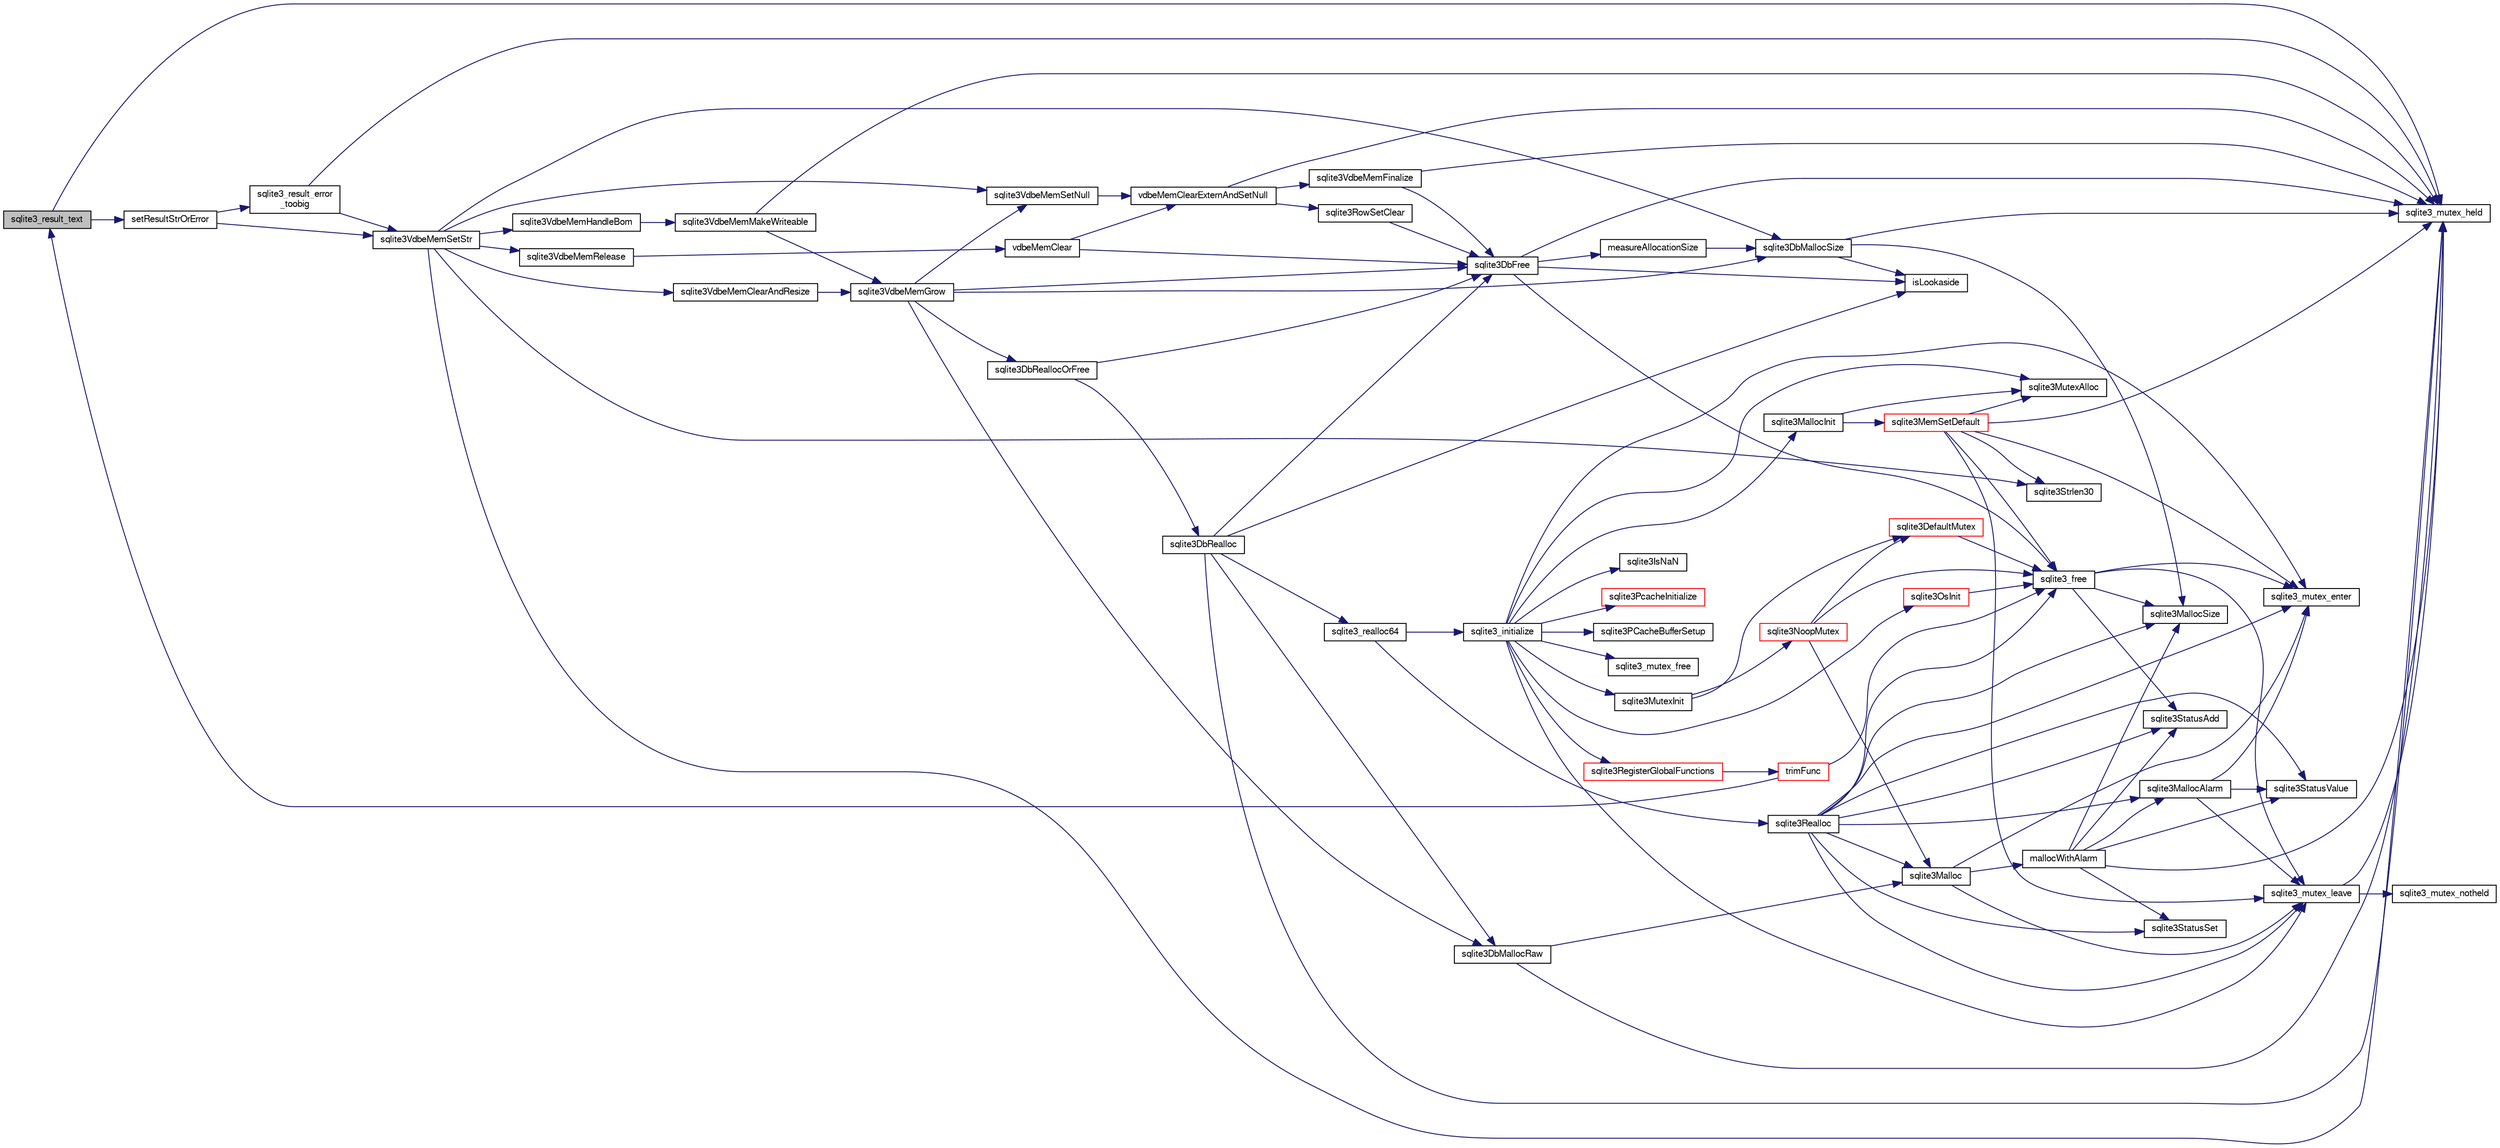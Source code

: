 digraph "sqlite3_result_text"
{
  edge [fontname="FreeSans",fontsize="10",labelfontname="FreeSans",labelfontsize="10"];
  node [fontname="FreeSans",fontsize="10",shape=record];
  rankdir="LR";
  Node376673 [label="sqlite3_result_text",height=0.2,width=0.4,color="black", fillcolor="grey75", style="filled", fontcolor="black"];
  Node376673 -> Node376674 [color="midnightblue",fontsize="10",style="solid",fontname="FreeSans"];
  Node376674 [label="sqlite3_mutex_held",height=0.2,width=0.4,color="black", fillcolor="white", style="filled",URL="$sqlite3_8c.html#acf77da68932b6bc163c5e68547ecc3e7"];
  Node376673 -> Node376675 [color="midnightblue",fontsize="10",style="solid",fontname="FreeSans"];
  Node376675 [label="setResultStrOrError",height=0.2,width=0.4,color="black", fillcolor="white", style="filled",URL="$sqlite3_8c.html#af1d0f45c261a19434fad327798cc6d6b"];
  Node376675 -> Node376676 [color="midnightblue",fontsize="10",style="solid",fontname="FreeSans"];
  Node376676 [label="sqlite3VdbeMemSetStr",height=0.2,width=0.4,color="black", fillcolor="white", style="filled",URL="$sqlite3_8c.html#a9697bec7c3b512483638ea3646191d7d"];
  Node376676 -> Node376674 [color="midnightblue",fontsize="10",style="solid",fontname="FreeSans"];
  Node376676 -> Node376677 [color="midnightblue",fontsize="10",style="solid",fontname="FreeSans"];
  Node376677 [label="sqlite3VdbeMemSetNull",height=0.2,width=0.4,color="black", fillcolor="white", style="filled",URL="$sqlite3_8c.html#ae01092c23aebaf8a3ebdf3954609b410"];
  Node376677 -> Node376678 [color="midnightblue",fontsize="10",style="solid",fontname="FreeSans"];
  Node376678 [label="vdbeMemClearExternAndSetNull",height=0.2,width=0.4,color="black", fillcolor="white", style="filled",URL="$sqlite3_8c.html#a29c41a360fb0e86b817777daf061230c"];
  Node376678 -> Node376674 [color="midnightblue",fontsize="10",style="solid",fontname="FreeSans"];
  Node376678 -> Node376679 [color="midnightblue",fontsize="10",style="solid",fontname="FreeSans"];
  Node376679 [label="sqlite3VdbeMemFinalize",height=0.2,width=0.4,color="black", fillcolor="white", style="filled",URL="$sqlite3_8c.html#a2568220f48ddef81b1c43e401042d9d2"];
  Node376679 -> Node376674 [color="midnightblue",fontsize="10",style="solid",fontname="FreeSans"];
  Node376679 -> Node376680 [color="midnightblue",fontsize="10",style="solid",fontname="FreeSans"];
  Node376680 [label="sqlite3DbFree",height=0.2,width=0.4,color="black", fillcolor="white", style="filled",URL="$sqlite3_8c.html#ac70ab821a6607b4a1b909582dc37a069"];
  Node376680 -> Node376674 [color="midnightblue",fontsize="10",style="solid",fontname="FreeSans"];
  Node376680 -> Node376681 [color="midnightblue",fontsize="10",style="solid",fontname="FreeSans"];
  Node376681 [label="measureAllocationSize",height=0.2,width=0.4,color="black", fillcolor="white", style="filled",URL="$sqlite3_8c.html#a45731e644a22fdb756e2b6337224217a"];
  Node376681 -> Node376682 [color="midnightblue",fontsize="10",style="solid",fontname="FreeSans"];
  Node376682 [label="sqlite3DbMallocSize",height=0.2,width=0.4,color="black", fillcolor="white", style="filled",URL="$sqlite3_8c.html#aa397e5a8a03495203a0767abf0a71f86"];
  Node376682 -> Node376683 [color="midnightblue",fontsize="10",style="solid",fontname="FreeSans"];
  Node376683 [label="sqlite3MallocSize",height=0.2,width=0.4,color="black", fillcolor="white", style="filled",URL="$sqlite3_8c.html#acf5d2a5f35270bafb050bd2def576955"];
  Node376682 -> Node376674 [color="midnightblue",fontsize="10",style="solid",fontname="FreeSans"];
  Node376682 -> Node376684 [color="midnightblue",fontsize="10",style="solid",fontname="FreeSans"];
  Node376684 [label="isLookaside",height=0.2,width=0.4,color="black", fillcolor="white", style="filled",URL="$sqlite3_8c.html#a770fa05ff9717b75e16f4d968a77b897"];
  Node376680 -> Node376684 [color="midnightblue",fontsize="10",style="solid",fontname="FreeSans"];
  Node376680 -> Node376685 [color="midnightblue",fontsize="10",style="solid",fontname="FreeSans"];
  Node376685 [label="sqlite3_free",height=0.2,width=0.4,color="black", fillcolor="white", style="filled",URL="$sqlite3_8c.html#a6552349e36a8a691af5487999ab09519"];
  Node376685 -> Node376686 [color="midnightblue",fontsize="10",style="solid",fontname="FreeSans"];
  Node376686 [label="sqlite3_mutex_enter",height=0.2,width=0.4,color="black", fillcolor="white", style="filled",URL="$sqlite3_8c.html#a1c12cde690bd89f104de5cbad12a6bf5"];
  Node376685 -> Node376687 [color="midnightblue",fontsize="10",style="solid",fontname="FreeSans"];
  Node376687 [label="sqlite3StatusAdd",height=0.2,width=0.4,color="black", fillcolor="white", style="filled",URL="$sqlite3_8c.html#afa029f93586aeab4cc85360905dae9cd"];
  Node376685 -> Node376683 [color="midnightblue",fontsize="10",style="solid",fontname="FreeSans"];
  Node376685 -> Node376688 [color="midnightblue",fontsize="10",style="solid",fontname="FreeSans"];
  Node376688 [label="sqlite3_mutex_leave",height=0.2,width=0.4,color="black", fillcolor="white", style="filled",URL="$sqlite3_8c.html#a5838d235601dbd3c1fa993555c6bcc93"];
  Node376688 -> Node376674 [color="midnightblue",fontsize="10",style="solid",fontname="FreeSans"];
  Node376688 -> Node376689 [color="midnightblue",fontsize="10",style="solid",fontname="FreeSans"];
  Node376689 [label="sqlite3_mutex_notheld",height=0.2,width=0.4,color="black", fillcolor="white", style="filled",URL="$sqlite3_8c.html#a83967c837c1c000d3b5adcfaa688f5dc"];
  Node376678 -> Node376690 [color="midnightblue",fontsize="10",style="solid",fontname="FreeSans"];
  Node376690 [label="sqlite3RowSetClear",height=0.2,width=0.4,color="black", fillcolor="white", style="filled",URL="$sqlite3_8c.html#ae153de0cd969511a607e26deeca80342"];
  Node376690 -> Node376680 [color="midnightblue",fontsize="10",style="solid",fontname="FreeSans"];
  Node376676 -> Node376691 [color="midnightblue",fontsize="10",style="solid",fontname="FreeSans"];
  Node376691 [label="sqlite3Strlen30",height=0.2,width=0.4,color="black", fillcolor="white", style="filled",URL="$sqlite3_8c.html#a3dcd80ba41f1a308193dee74857b62a7"];
  Node376676 -> Node376692 [color="midnightblue",fontsize="10",style="solid",fontname="FreeSans"];
  Node376692 [label="sqlite3VdbeMemClearAndResize",height=0.2,width=0.4,color="black", fillcolor="white", style="filled",URL="$sqlite3_8c.html#add082be4aa46084ecdf023cfac898231"];
  Node376692 -> Node376693 [color="midnightblue",fontsize="10",style="solid",fontname="FreeSans"];
  Node376693 [label="sqlite3VdbeMemGrow",height=0.2,width=0.4,color="black", fillcolor="white", style="filled",URL="$sqlite3_8c.html#aba753c9690ae0ba31b5100945cf29447"];
  Node376693 -> Node376682 [color="midnightblue",fontsize="10",style="solid",fontname="FreeSans"];
  Node376693 -> Node376694 [color="midnightblue",fontsize="10",style="solid",fontname="FreeSans"];
  Node376694 [label="sqlite3DbReallocOrFree",height=0.2,width=0.4,color="black", fillcolor="white", style="filled",URL="$sqlite3_8c.html#a532a9fd62eeb46b61885a0fff075231c"];
  Node376694 -> Node376695 [color="midnightblue",fontsize="10",style="solid",fontname="FreeSans"];
  Node376695 [label="sqlite3DbRealloc",height=0.2,width=0.4,color="black", fillcolor="white", style="filled",URL="$sqlite3_8c.html#ae028f4902a9d29bcaf310ff289ee87dc"];
  Node376695 -> Node376674 [color="midnightblue",fontsize="10",style="solid",fontname="FreeSans"];
  Node376695 -> Node376696 [color="midnightblue",fontsize="10",style="solid",fontname="FreeSans"];
  Node376696 [label="sqlite3DbMallocRaw",height=0.2,width=0.4,color="black", fillcolor="white", style="filled",URL="$sqlite3_8c.html#abbe8be0cf7175e11ddc3e2218fad924e"];
  Node376696 -> Node376674 [color="midnightblue",fontsize="10",style="solid",fontname="FreeSans"];
  Node376696 -> Node376697 [color="midnightblue",fontsize="10",style="solid",fontname="FreeSans"];
  Node376697 [label="sqlite3Malloc",height=0.2,width=0.4,color="black", fillcolor="white", style="filled",URL="$sqlite3_8c.html#a361a2eaa846b1885f123abe46f5d8b2b"];
  Node376697 -> Node376686 [color="midnightblue",fontsize="10",style="solid",fontname="FreeSans"];
  Node376697 -> Node376698 [color="midnightblue",fontsize="10",style="solid",fontname="FreeSans"];
  Node376698 [label="mallocWithAlarm",height=0.2,width=0.4,color="black", fillcolor="white", style="filled",URL="$sqlite3_8c.html#ab070d5cf8e48ec8a6a43cf025d48598b"];
  Node376698 -> Node376674 [color="midnightblue",fontsize="10",style="solid",fontname="FreeSans"];
  Node376698 -> Node376699 [color="midnightblue",fontsize="10",style="solid",fontname="FreeSans"];
  Node376699 [label="sqlite3StatusSet",height=0.2,width=0.4,color="black", fillcolor="white", style="filled",URL="$sqlite3_8c.html#afec7586c01fcb5ea17dc9d7725a589d9"];
  Node376698 -> Node376700 [color="midnightblue",fontsize="10",style="solid",fontname="FreeSans"];
  Node376700 [label="sqlite3StatusValue",height=0.2,width=0.4,color="black", fillcolor="white", style="filled",URL="$sqlite3_8c.html#a30b8ac296c6e200c1fa57708d52c6ef6"];
  Node376698 -> Node376701 [color="midnightblue",fontsize="10",style="solid",fontname="FreeSans"];
  Node376701 [label="sqlite3MallocAlarm",height=0.2,width=0.4,color="black", fillcolor="white", style="filled",URL="$sqlite3_8c.html#ada66988e8471d1198f3219c062377508"];
  Node376701 -> Node376700 [color="midnightblue",fontsize="10",style="solid",fontname="FreeSans"];
  Node376701 -> Node376688 [color="midnightblue",fontsize="10",style="solid",fontname="FreeSans"];
  Node376701 -> Node376686 [color="midnightblue",fontsize="10",style="solid",fontname="FreeSans"];
  Node376698 -> Node376683 [color="midnightblue",fontsize="10",style="solid",fontname="FreeSans"];
  Node376698 -> Node376687 [color="midnightblue",fontsize="10",style="solid",fontname="FreeSans"];
  Node376697 -> Node376688 [color="midnightblue",fontsize="10",style="solid",fontname="FreeSans"];
  Node376695 -> Node376684 [color="midnightblue",fontsize="10",style="solid",fontname="FreeSans"];
  Node376695 -> Node376680 [color="midnightblue",fontsize="10",style="solid",fontname="FreeSans"];
  Node376695 -> Node376702 [color="midnightblue",fontsize="10",style="solid",fontname="FreeSans"];
  Node376702 [label="sqlite3_realloc64",height=0.2,width=0.4,color="black", fillcolor="white", style="filled",URL="$sqlite3_8c.html#a3765a714077ee547e811034236dc9ecd"];
  Node376702 -> Node376703 [color="midnightblue",fontsize="10",style="solid",fontname="FreeSans"];
  Node376703 [label="sqlite3_initialize",height=0.2,width=0.4,color="black", fillcolor="white", style="filled",URL="$sqlite3_8c.html#ab0c0ee2d5d4cf8b28e9572296a8861df"];
  Node376703 -> Node376704 [color="midnightblue",fontsize="10",style="solid",fontname="FreeSans"];
  Node376704 [label="sqlite3MutexInit",height=0.2,width=0.4,color="black", fillcolor="white", style="filled",URL="$sqlite3_8c.html#a7906afcdd1cdb3d0007eb932398a1158"];
  Node376704 -> Node376705 [color="midnightblue",fontsize="10",style="solid",fontname="FreeSans"];
  Node376705 [label="sqlite3DefaultMutex",height=0.2,width=0.4,color="red", fillcolor="white", style="filled",URL="$sqlite3_8c.html#ac895a71e325f9b2f9b862f737c17aca8"];
  Node376705 -> Node376685 [color="midnightblue",fontsize="10",style="solid",fontname="FreeSans"];
  Node376704 -> Node376714 [color="midnightblue",fontsize="10",style="solid",fontname="FreeSans"];
  Node376714 [label="sqlite3NoopMutex",height=0.2,width=0.4,color="red", fillcolor="white", style="filled",URL="$sqlite3_8c.html#a09742cde9ef371d94f8201d2cdb543e4"];
  Node376714 -> Node376697 [color="midnightblue",fontsize="10",style="solid",fontname="FreeSans"];
  Node376714 -> Node376685 [color="midnightblue",fontsize="10",style="solid",fontname="FreeSans"];
  Node376714 -> Node376705 [color="midnightblue",fontsize="10",style="solid",fontname="FreeSans"];
  Node376703 -> Node376722 [color="midnightblue",fontsize="10",style="solid",fontname="FreeSans"];
  Node376722 [label="sqlite3MutexAlloc",height=0.2,width=0.4,color="black", fillcolor="white", style="filled",URL="$sqlite3_8c.html#a0e3f432ee581f6876b590e7ad7e84e19"];
  Node376703 -> Node376686 [color="midnightblue",fontsize="10",style="solid",fontname="FreeSans"];
  Node376703 -> Node376723 [color="midnightblue",fontsize="10",style="solid",fontname="FreeSans"];
  Node376723 [label="sqlite3MallocInit",height=0.2,width=0.4,color="black", fillcolor="white", style="filled",URL="$sqlite3_8c.html#a9e06f9e7cad0d83ce80ab493c9533552"];
  Node376723 -> Node376724 [color="midnightblue",fontsize="10",style="solid",fontname="FreeSans"];
  Node376724 [label="sqlite3MemSetDefault",height=0.2,width=0.4,color="red", fillcolor="white", style="filled",URL="$sqlite3_8c.html#a162fbfd727e92c5f8f72625b5ff62549"];
  Node376724 -> Node376722 [color="midnightblue",fontsize="10",style="solid",fontname="FreeSans"];
  Node376724 -> Node376686 [color="midnightblue",fontsize="10",style="solid",fontname="FreeSans"];
  Node376724 -> Node376688 [color="midnightblue",fontsize="10",style="solid",fontname="FreeSans"];
  Node376724 -> Node376691 [color="midnightblue",fontsize="10",style="solid",fontname="FreeSans"];
  Node376724 -> Node376674 [color="midnightblue",fontsize="10",style="solid",fontname="FreeSans"];
  Node376724 -> Node376685 [color="midnightblue",fontsize="10",style="solid",fontname="FreeSans"];
  Node376723 -> Node376722 [color="midnightblue",fontsize="10",style="solid",fontname="FreeSans"];
  Node376703 -> Node376688 [color="midnightblue",fontsize="10",style="solid",fontname="FreeSans"];
  Node376703 -> Node376803 [color="midnightblue",fontsize="10",style="solid",fontname="FreeSans"];
  Node376803 [label="sqlite3RegisterGlobalFunctions",height=0.2,width=0.4,color="red", fillcolor="white", style="filled",URL="$sqlite3_8c.html#a9f75bd111010f29e1b8d74344473c4ec"];
  Node376803 -> Node376804 [color="midnightblue",fontsize="10",style="solid",fontname="FreeSans"];
  Node376804 [label="trimFunc",height=0.2,width=0.4,color="red", fillcolor="white", style="filled",URL="$sqlite3_8c.html#afad56dbe7f08139a630156e644b14704"];
  Node376804 -> Node376685 [color="midnightblue",fontsize="10",style="solid",fontname="FreeSans"];
  Node376804 -> Node376673 [color="midnightblue",fontsize="10",style="solid",fontname="FreeSans"];
  Node376703 -> Node376947 [color="midnightblue",fontsize="10",style="solid",fontname="FreeSans"];
  Node376947 [label="sqlite3PcacheInitialize",height=0.2,width=0.4,color="red", fillcolor="white", style="filled",URL="$sqlite3_8c.html#a2902c61ddc88bea002c4d69fe4052b1f"];
  Node376703 -> Node376948 [color="midnightblue",fontsize="10",style="solid",fontname="FreeSans"];
  Node376948 [label="sqlite3OsInit",height=0.2,width=0.4,color="red", fillcolor="white", style="filled",URL="$sqlite3_8c.html#afeaa886fe1ca086a30fd278b1d069762"];
  Node376948 -> Node376685 [color="midnightblue",fontsize="10",style="solid",fontname="FreeSans"];
  Node376703 -> Node376952 [color="midnightblue",fontsize="10",style="solid",fontname="FreeSans"];
  Node376952 [label="sqlite3PCacheBufferSetup",height=0.2,width=0.4,color="black", fillcolor="white", style="filled",URL="$sqlite3_8c.html#ad18a1eebefdfbc4254f473f7b0101937"];
  Node376703 -> Node376953 [color="midnightblue",fontsize="10",style="solid",fontname="FreeSans"];
  Node376953 [label="sqlite3_mutex_free",height=0.2,width=0.4,color="black", fillcolor="white", style="filled",URL="$sqlite3_8c.html#a2db2e72e08f6873afa9c61b0ec726fec"];
  Node376703 -> Node376747 [color="midnightblue",fontsize="10",style="solid",fontname="FreeSans"];
  Node376747 [label="sqlite3IsNaN",height=0.2,width=0.4,color="black", fillcolor="white", style="filled",URL="$sqlite3_8c.html#aed4d78203877c3486765ccbc7feebb50"];
  Node376702 -> Node376736 [color="midnightblue",fontsize="10",style="solid",fontname="FreeSans"];
  Node376736 [label="sqlite3Realloc",height=0.2,width=0.4,color="black", fillcolor="white", style="filled",URL="$sqlite3_8c.html#ad53aefdfc088f622e23ffe838201fe22"];
  Node376736 -> Node376697 [color="midnightblue",fontsize="10",style="solid",fontname="FreeSans"];
  Node376736 -> Node376685 [color="midnightblue",fontsize="10",style="solid",fontname="FreeSans"];
  Node376736 -> Node376683 [color="midnightblue",fontsize="10",style="solid",fontname="FreeSans"];
  Node376736 -> Node376686 [color="midnightblue",fontsize="10",style="solid",fontname="FreeSans"];
  Node376736 -> Node376699 [color="midnightblue",fontsize="10",style="solid",fontname="FreeSans"];
  Node376736 -> Node376700 [color="midnightblue",fontsize="10",style="solid",fontname="FreeSans"];
  Node376736 -> Node376701 [color="midnightblue",fontsize="10",style="solid",fontname="FreeSans"];
  Node376736 -> Node376687 [color="midnightblue",fontsize="10",style="solid",fontname="FreeSans"];
  Node376736 -> Node376688 [color="midnightblue",fontsize="10",style="solid",fontname="FreeSans"];
  Node376694 -> Node376680 [color="midnightblue",fontsize="10",style="solid",fontname="FreeSans"];
  Node376693 -> Node376680 [color="midnightblue",fontsize="10",style="solid",fontname="FreeSans"];
  Node376693 -> Node376696 [color="midnightblue",fontsize="10",style="solid",fontname="FreeSans"];
  Node376693 -> Node376677 [color="midnightblue",fontsize="10",style="solid",fontname="FreeSans"];
  Node376676 -> Node376757 [color="midnightblue",fontsize="10",style="solid",fontname="FreeSans"];
  Node376757 [label="sqlite3VdbeMemRelease",height=0.2,width=0.4,color="black", fillcolor="white", style="filled",URL="$sqlite3_8c.html#a90606361dbeba88159fd6ff03fcc10cc"];
  Node376757 -> Node376758 [color="midnightblue",fontsize="10",style="solid",fontname="FreeSans"];
  Node376758 [label="vdbeMemClear",height=0.2,width=0.4,color="black", fillcolor="white", style="filled",URL="$sqlite3_8c.html#a489eef6e55ad0dadf67578726b935d12"];
  Node376758 -> Node376678 [color="midnightblue",fontsize="10",style="solid",fontname="FreeSans"];
  Node376758 -> Node376680 [color="midnightblue",fontsize="10",style="solid",fontname="FreeSans"];
  Node376676 -> Node376682 [color="midnightblue",fontsize="10",style="solid",fontname="FreeSans"];
  Node376676 -> Node376954 [color="midnightblue",fontsize="10",style="solid",fontname="FreeSans"];
  Node376954 [label="sqlite3VdbeMemHandleBom",height=0.2,width=0.4,color="black", fillcolor="white", style="filled",URL="$sqlite3_8c.html#a8ac47607e6893715d335a0f6f4b58e3e"];
  Node376954 -> Node376756 [color="midnightblue",fontsize="10",style="solid",fontname="FreeSans"];
  Node376756 [label="sqlite3VdbeMemMakeWriteable",height=0.2,width=0.4,color="black", fillcolor="white", style="filled",URL="$sqlite3_8c.html#afabdd8032205a36c69ad191c6bbb6a34"];
  Node376756 -> Node376674 [color="midnightblue",fontsize="10",style="solid",fontname="FreeSans"];
  Node376756 -> Node376693 [color="midnightblue",fontsize="10",style="solid",fontname="FreeSans"];
  Node376675 -> Node376810 [color="midnightblue",fontsize="10",style="solid",fontname="FreeSans"];
  Node376810 [label="sqlite3_result_error\l_toobig",height=0.2,width=0.4,color="black", fillcolor="white", style="filled",URL="$sqlite3_8c.html#ad4f0c5e8c9421d0c4550c1a108221abe"];
  Node376810 -> Node376674 [color="midnightblue",fontsize="10",style="solid",fontname="FreeSans"];
  Node376810 -> Node376676 [color="midnightblue",fontsize="10",style="solid",fontname="FreeSans"];
}
